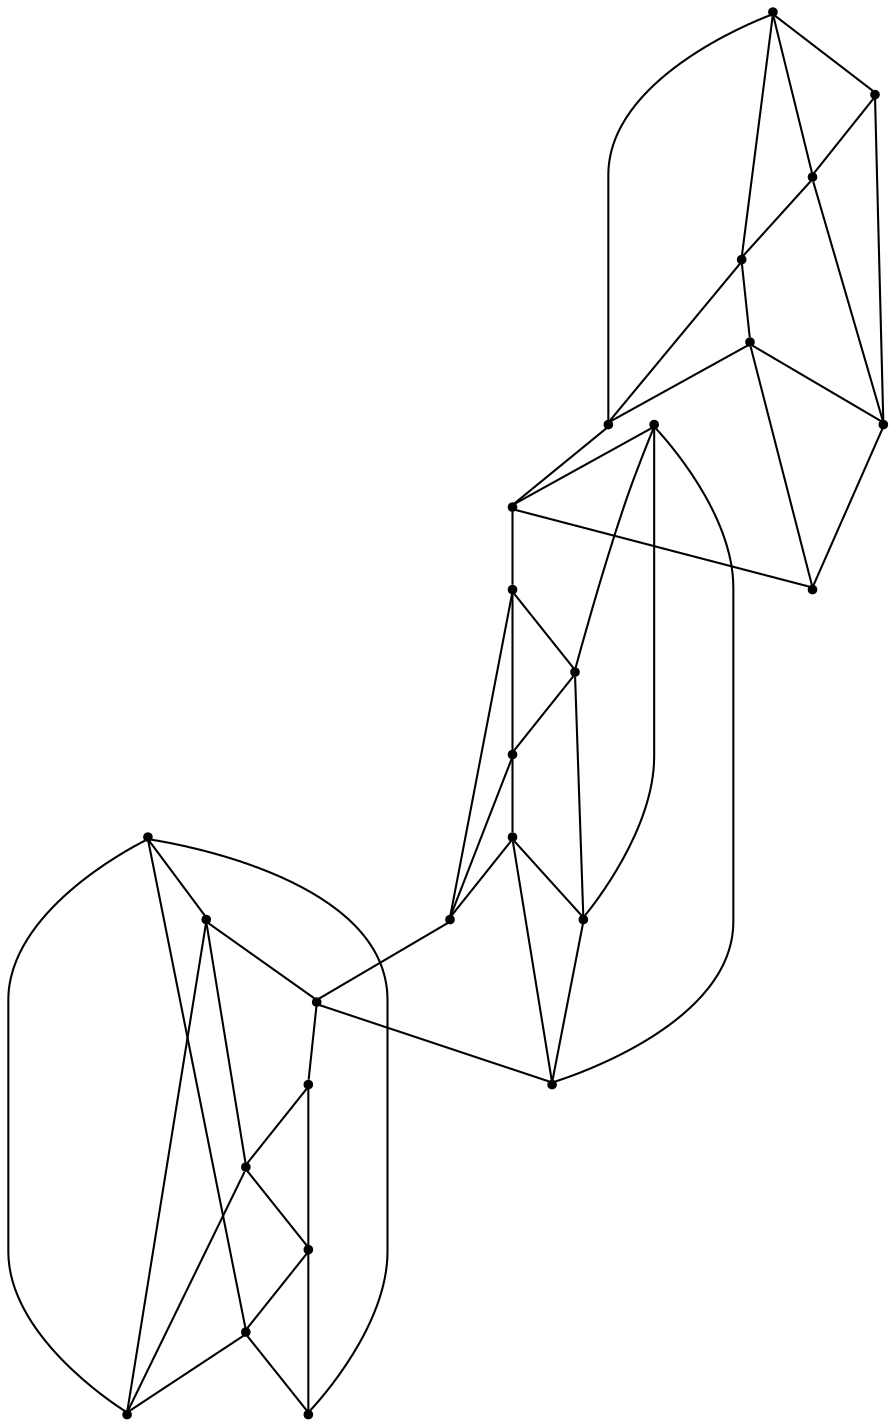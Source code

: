 graph {
  node [shape=point,comment="{\"directed\":false,\"doi\":\"10.1007/978-3-319-73915-1_15\",\"figure\":\"4 (2)\"}"]

  v0 [pos="1543.500103422342,287.3049742850309"]
  v1 [pos="1510.1614590843435,253.96673853413643"]
  v2 [pos="1510.1614590843435,320.64321003592534"]
  v3 [pos="1443.4841704083467,387.31968153771413"]
  v4 [pos="1476.8228147463449,287.3049742850309"]
  v5 [pos="1476.822814746345,353.98144578681973"]
  v6 [pos="1443.4841704083467,320.64321003592534"]
  v7 [pos="1410.1455260703483,353.98144578681973"]
  v8 [pos="1410.1455260703483,420.6579172886086"]
  v9 [pos="1376.80688173235,387.3196815377142"]
  v10 [pos="1376.80688173235,453.996153039503"]
  v11 [pos="1343.4682373943515,420.6579172886086"]
  v12 [pos="1343.4682373943515,487.3343887903974"]
  v13 [pos="1310.129593056353,453.996153039503"]
  v14 [pos="1310.129593056353,520.6726245412918"]
  v15 [pos="1276.7909487183547,487.33438879039744"]
  v16 [pos="1276.7909487183547,554.0108602921862"]
  v17 [pos="1243.4523043803563,520.6726245412918"]
  v18 [pos="1510.1614590843435,287.3049742850309"]
  v19 [pos="1476.822814746345,320.64321003592534"]
  v20 [pos="1443.4841704083467,353.98144578681973"]
  v21 [pos="1410.1455260703483,387.3196815377142"]
  v22 [pos="1376.80688173235,420.6579172886086"]
  v23 [pos="1343.4682373943515,453.996153039503"]
  v24 [pos="1310.129593056353,487.33438879039744"]
  v25 [pos="1276.7909487183547,520.6726245412918"]

  v0 -- v5 [id="-1",pos="1543.500103422342,287.3049742850309 1580.326826824741,287.3049742850309 1610.1773920983385,317.15937050437014 1610.1773920983385,353.98144578681973 1610.1773920983385,390.8076860595832 1580.326826824741,420.6579172886086 1543.500103422342,420.6579172886086 1506.6775768555108,420.6579172886086 1476.822814746345,390.8076860595832 1476.822814746345,353.98144578681973"]
  v17 -- v25 [id="-2",pos="1243.4523043803563,520.6726245412918 1276.7909487183547,520.6726245412918 1276.7909487183547,520.6726245412918 1276.7909487183547,520.6726245412918"]
  v25 -- v14 [id="-3",pos="1276.7909487183547,520.6726245412918 1310.129593056353,520.6726245412918 1310.129593056353,520.6726245412918 1310.129593056353,520.6726245412918"]
  v15 -- v24 [id="-4",pos="1276.7909487183547,487.33438879039744 1310.129593056353,487.33438879039744 1310.129593056353,487.33438879039744 1310.129593056353,487.33438879039744"]
  v24 -- v13 [id="-5",pos="1310.129593056353,487.33438879039744 1310.129593056353,453.996153039503 1310.129593056353,453.996153039503 1310.129593056353,453.996153039503"]
  v24 -- v12 [id="-6",pos="1310.129593056353,487.33438879039744 1343.4682373943515,487.3343887903974 1343.4682373943515,487.3343887903974 1343.4682373943515,487.3343887903974"]
  v24 -- v14 [id="-7",pos="1310.129593056353,487.33438879039744 1310.129593056353,520.6726245412918 1310.129593056353,520.6726245412918 1310.129593056353,520.6726245412918"]
  v13 -- v23 [id="-8",pos="1310.129593056353,453.996153039503 1343.4682373943515,453.996153039503 1343.4682373943515,453.996153039503 1343.4682373943515,453.996153039503"]
  v23 -- v11 [id="-9",pos="1343.4682373943515,453.996153039503 1343.4682373943515,420.6579172886086 1343.4682373943515,420.6579172886086 1343.4682373943515,420.6579172886086"]
  v23 -- v12 [id="-10",pos="1343.4682373943515,453.996153039503 1343.4682373943515,487.3343887903974 1343.4682373943515,487.3343887903974 1343.4682373943515,487.3343887903974"]
  v11 -- v22 [id="-11",pos="1343.4682373943515,420.6579172886086 1376.80688173235,420.6579172886086 1376.80688173235,420.6579172886086 1376.80688173235,420.6579172886086"]
  v10 -- v23 [id="-12",pos="1376.80688173235,453.996153039503 1343.4682373943515,453.996153039503 1343.4682373943515,453.996153039503 1343.4682373943515,453.996153039503"]
  v10 -- v22 [id="-13",pos="1376.80688173235,453.996153039503 1376.80688173235,420.6579172886086 1376.80688173235,420.6579172886086 1376.80688173235,420.6579172886086"]
  v22 -- v9 [id="-14",pos="1376.80688173235,420.6579172886086 1376.80688173235,387.3196815377142 1376.80688173235,387.3196815377142 1376.80688173235,387.3196815377142"]
  v22 -- v8 [id="-15",pos="1376.80688173235,420.6579172886086 1410.1455260703483,420.6579172886086 1410.1455260703483,420.6579172886086 1410.1455260703483,420.6579172886086"]
  v9 -- v21 [id="-16",pos="1376.80688173235,387.3196815377142 1410.1455260703483,387.3196815377142 1410.1455260703483,387.3196815377142 1410.1455260703483,387.3196815377142"]
  v21 -- v8 [id="-17",pos="1410.1455260703483,387.3196815377142 1410.1455260703483,420.6579172886086 1410.1455260703483,420.6579172886086 1410.1455260703483,420.6579172886086"]
  v21 -- v7 [id="-18",pos="1410.1455260703483,387.3196815377142 1410.1455260703483,353.98144578681973 1410.1455260703483,353.98144578681973 1410.1455260703483,353.98144578681973"]
  v21 -- v3 [id="-19",pos="1410.1455260703483,387.3196815377142 1443.4841704083467,387.31968153771413 1443.4841704083467,387.31968153771413 1443.4841704083467,387.31968153771413"]
  v7 -- v20 [id="-20",pos="1410.1455260703483,353.98144578681973 1443.4841704083467,353.98144578681973 1443.4841704083467,353.98144578681973 1443.4841704083467,353.98144578681973"]
  v20 -- v3 [id="-21",pos="1443.4841704083467,353.98144578681973 1443.4841704083467,387.31968153771413 1443.4841704083467,387.31968153771413 1443.4841704083467,387.31968153771413"]
  v20 -- v6 [id="-22",pos="1443.4841704083467,353.98144578681973 1443.4841704083467,320.64321003592534 1443.4841704083467,320.64321003592534 1443.4841704083467,320.64321003592534"]
  v6 -- v19 [id="-23",pos="1443.4841704083467,320.64321003592534 1476.822814746345,320.64321003592534 1476.822814746345,320.64321003592534 1476.822814746345,320.64321003592534"]
  v5 -- v19 [id="-24",pos="1476.822814746345,353.98144578681973 1476.822814746345,320.64321003592534 1476.822814746345,320.64321003592534 1476.822814746345,320.64321003592534"]
  v5 -- v20 [id="-25",pos="1476.822814746345,353.98144578681973 1443.4841704083467,353.98144578681973 1443.4841704083467,353.98144578681973 1443.4841704083467,353.98144578681973"]
  v19 -- v4 [id="-26",pos="1476.822814746345,320.64321003592534 1476.8228147463449,287.3049742850309 1476.8228147463449,287.3049742850309 1476.8228147463449,287.3049742850309"]
  v19 -- v2 [id="-27",pos="1476.822814746345,320.64321003592534 1510.1614590843435,320.64321003592534 1510.1614590843435,320.64321003592534 1510.1614590843435,320.64321003592534"]
  v4 -- v18 [id="-28",pos="1476.8228147463449,287.3049742850309 1510.1614590843435,287.3049742850309 1510.1614590843435,287.3049742850309 1510.1614590843435,287.3049742850309"]
  v18 -- v2 [id="-29",pos="1510.1614590843435,287.3049742850309 1510.1614590843435,320.64321003592534 1510.1614590843435,320.64321003592534 1510.1614590843435,320.64321003592534"]
  v18 -- v1 [id="-30",pos="1510.1614590843435,287.3049742850309 1510.1614590843435,253.96673853413643 1510.1614590843435,253.96673853413643 1510.1614590843435,253.96673853413643"]
  v18 -- v0 [id="-31",pos="1510.1614590843435,287.3049742850309 1543.500103422342,287.3049742850309 1543.500103422342,287.3049742850309 1543.500103422342,287.3049742850309"]
  v17 -- v13 [id="-32",pos="1243.4523043803563,520.6726245412918 1206.6297778135252,520.6726245412918 1176.7750157043597,490.8182283219526 1176.7750157043597,453.996153039503 1176.7750157043597,417.1740777570534 1206.6297778135252,387.31968153771413 1243.4523043803563,387.31968153771413 1280.2790277827555,387.31968153771413 1310.129593056353,417.1740777570534 1310.129593056353,453.996153039503"]
  v17 -- v15 [id="-33",pos="1243.4523043803563,520.6726245412918 1243.4523043803563,502.261586900067 1258.3796854349391,487.33438879039744 1276.7909487183547,487.33438879039744"]
  v16 -- v14 [id="-34",pos="1276.7909487183547,554.0108602921862 1295.2064088373384,554.0108602921863 1310.129593056353,539.0836621825167 1310.129593056353,520.6726245412918"]
  v15 -- v13 [id="-36",pos="1276.7909487183547,487.33438879039744 1276.7909487183547,468.9233511491726 1291.7183297729375,453.996153039503 1310.129593056353,453.996153039503"]
  v11 -- v7 [id="-37",pos="1343.4682373943515,420.6579172886086 1306.6457108275204,420.6579172886086 1276.7909487183547,390.8076860595832 1276.7909487183547,353.98144578681973 1276.7909487183547,317.15937050437014 1306.6457108275204,287.3049742850309 1343.4682373943515,287.3049742850309 1380.2949607967507,287.3049742850309 1410.1455260703483,317.15937050437014 1410.1455260703483,353.98144578681973"]
  v14 -- v12 [id="-38",pos="1310.129593056353,520.6726245412918 1328.5450531753368,520.6726245412918 1343.4682373943515,505.7495914219361 1343.4682373943515,487.3343887903974"]
  v11 -- v9 [id="-39",pos="1343.4682373943515,420.6579172886086 1343.4682373943515,402.24687964738376 1358.3956184489343,387.31968153771413 1376.80688173235,387.3196815377142"]
  v17 -- v16 [id="-40",pos="1243.4523043803563,520.6726245412918 1243.4523043803563,539.0878271728304 1258.3796854349391,554.0108602921863 1276.7909487183547,554.0108602921862"]
  v10 -- v8 [id="-41",pos="1376.80688173235,453.996153039503 1395.2223418513336,453.996153039503 1410.1455260703483,439.06895492983335 1410.1455260703483,420.6579172886086"]
  v10 -- v3 [id="-42",pos="1376.80688173235,453.996153039503 1376.80688173235,490.8182283219526 1406.6616438415156,520.6726245412918 1443.4841704083467,520.6726245412918 1480.310893810746,520.6726245412918 1510.1614590843435,490.8182283219526 1510.1614590843435,453.996153039503 1510.1614590843435,417.1740777570534 1480.310893810746,387.31968153771413 1443.4841704083467,387.31968153771413"]
  v9 -- v7 [id="-43",pos="1376.80688173235,387.3196815377142 1376.80688173235,368.90864389648937 1391.7342627869327,353.98144578681973 1410.1455260703483,353.98144578681973"]
  v8 -- v3 [id="-44",pos="1410.1455260703483,420.6579172886086 1428.560986189332,420.6579172886086 1443.4841704083467,405.73488416925284 1443.4841704083467,387.31968153771413"]
  v0 -- v1 [id="-46",pos="1543.500103422342,287.3049742850309 1543.500103422342,268.8939366438061 1528.576919203327,253.96673853413643 1510.1614590843435,253.96673853413643"]
  v6 -- v4 [id="-47",pos="1443.4841704083467,320.64321003592534 1443.4841704083467,302.2321723947005 1458.4115514629295,287.3049742850309 1476.8228147463449,287.3049742850309"]
  v25 -- v15 [id="-48",pos="1276.7909487183547,520.6726245412918 1276.7909487183547,487.33438879039744 1276.7909487183547,487.33438879039744 1276.7909487183547,487.33438879039744"]
  v5 -- v2 [id="-49",pos="1476.822814746345,353.98144578681973 1495.2382748653285,353.98144578681973 1510.1614590843435,339.058412667464 1510.1614590843435,320.64321003592534"]
  v4 -- v1 [id="-50",pos="1476.8228147463449,287.3049742850309 1476.822814746345,268.8939366438061 1491.750195800928,253.96673853413643 1510.1614590843435,253.96673853413643"]
  v16 -- v25 [id="-53",pos="1276.7909487183547,554.0108602921862 1276.7909487183547,520.6726245412918 1276.7909487183547,520.6726245412918 1276.7909487183547,520.6726245412918"]
  v2 -- v0 [id="-54",pos="1510.1614590843435,320.64321003592534 1528.576919203327,320.64321003592534 1543.500103422342,305.7201769165696 1543.500103422342,287.3049742850309"]
}